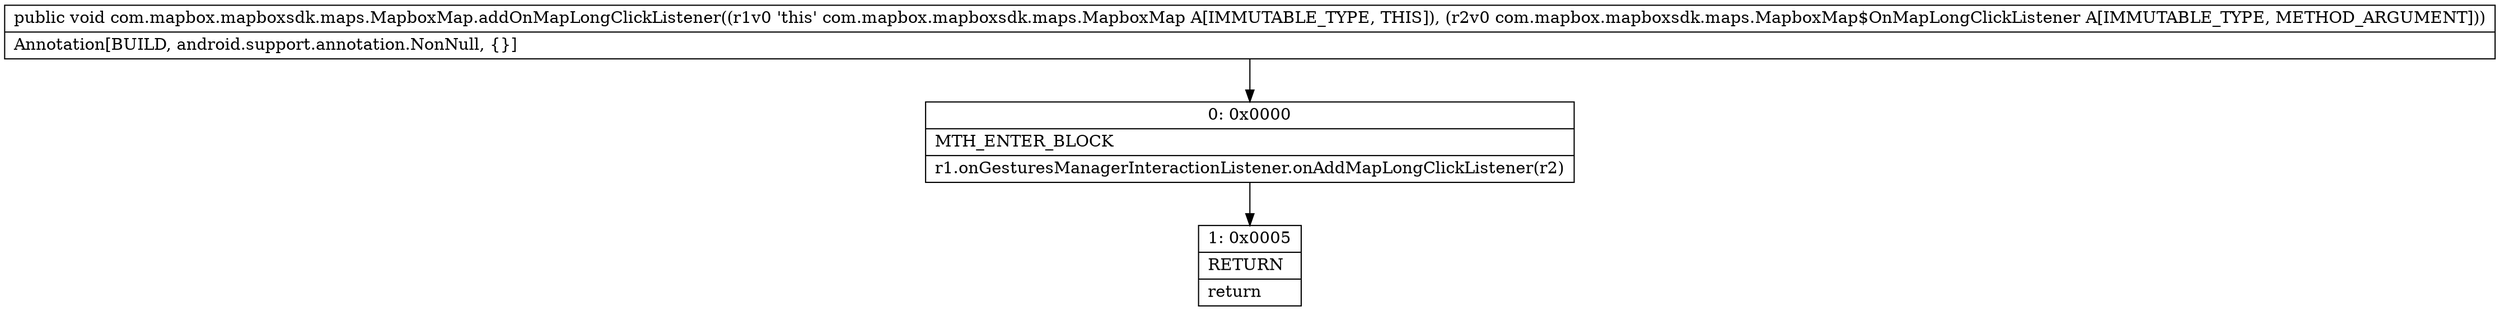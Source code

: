 digraph "CFG forcom.mapbox.mapboxsdk.maps.MapboxMap.addOnMapLongClickListener(Lcom\/mapbox\/mapboxsdk\/maps\/MapboxMap$OnMapLongClickListener;)V" {
Node_0 [shape=record,label="{0\:\ 0x0000|MTH_ENTER_BLOCK\l|r1.onGesturesManagerInteractionListener.onAddMapLongClickListener(r2)\l}"];
Node_1 [shape=record,label="{1\:\ 0x0005|RETURN\l|return\l}"];
MethodNode[shape=record,label="{public void com.mapbox.mapboxsdk.maps.MapboxMap.addOnMapLongClickListener((r1v0 'this' com.mapbox.mapboxsdk.maps.MapboxMap A[IMMUTABLE_TYPE, THIS]), (r2v0 com.mapbox.mapboxsdk.maps.MapboxMap$OnMapLongClickListener A[IMMUTABLE_TYPE, METHOD_ARGUMENT]))  | Annotation[BUILD, android.support.annotation.NonNull, \{\}]\l}"];
MethodNode -> Node_0;
Node_0 -> Node_1;
}

